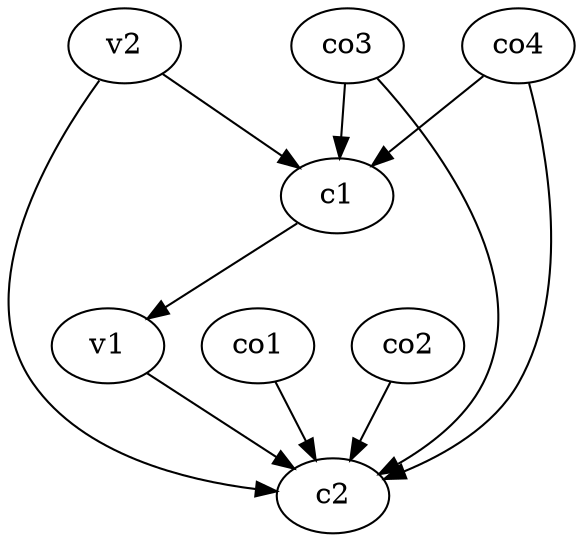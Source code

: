 strict digraph  {
c1;
c2;
v1;
v2;
co1;
co2;
co3;
co4;
c1 -> v1  [weight=1];
v1 -> c2  [weight=1];
v2 -> c2  [weight=1];
v2 -> c1  [weight=1];
co1 -> c2  [weight=1];
co2 -> c2  [weight=1];
co3 -> c2  [weight=1];
co3 -> c1  [weight=1];
co4 -> c1  [weight=1];
co4 -> c2  [weight=1];
}

